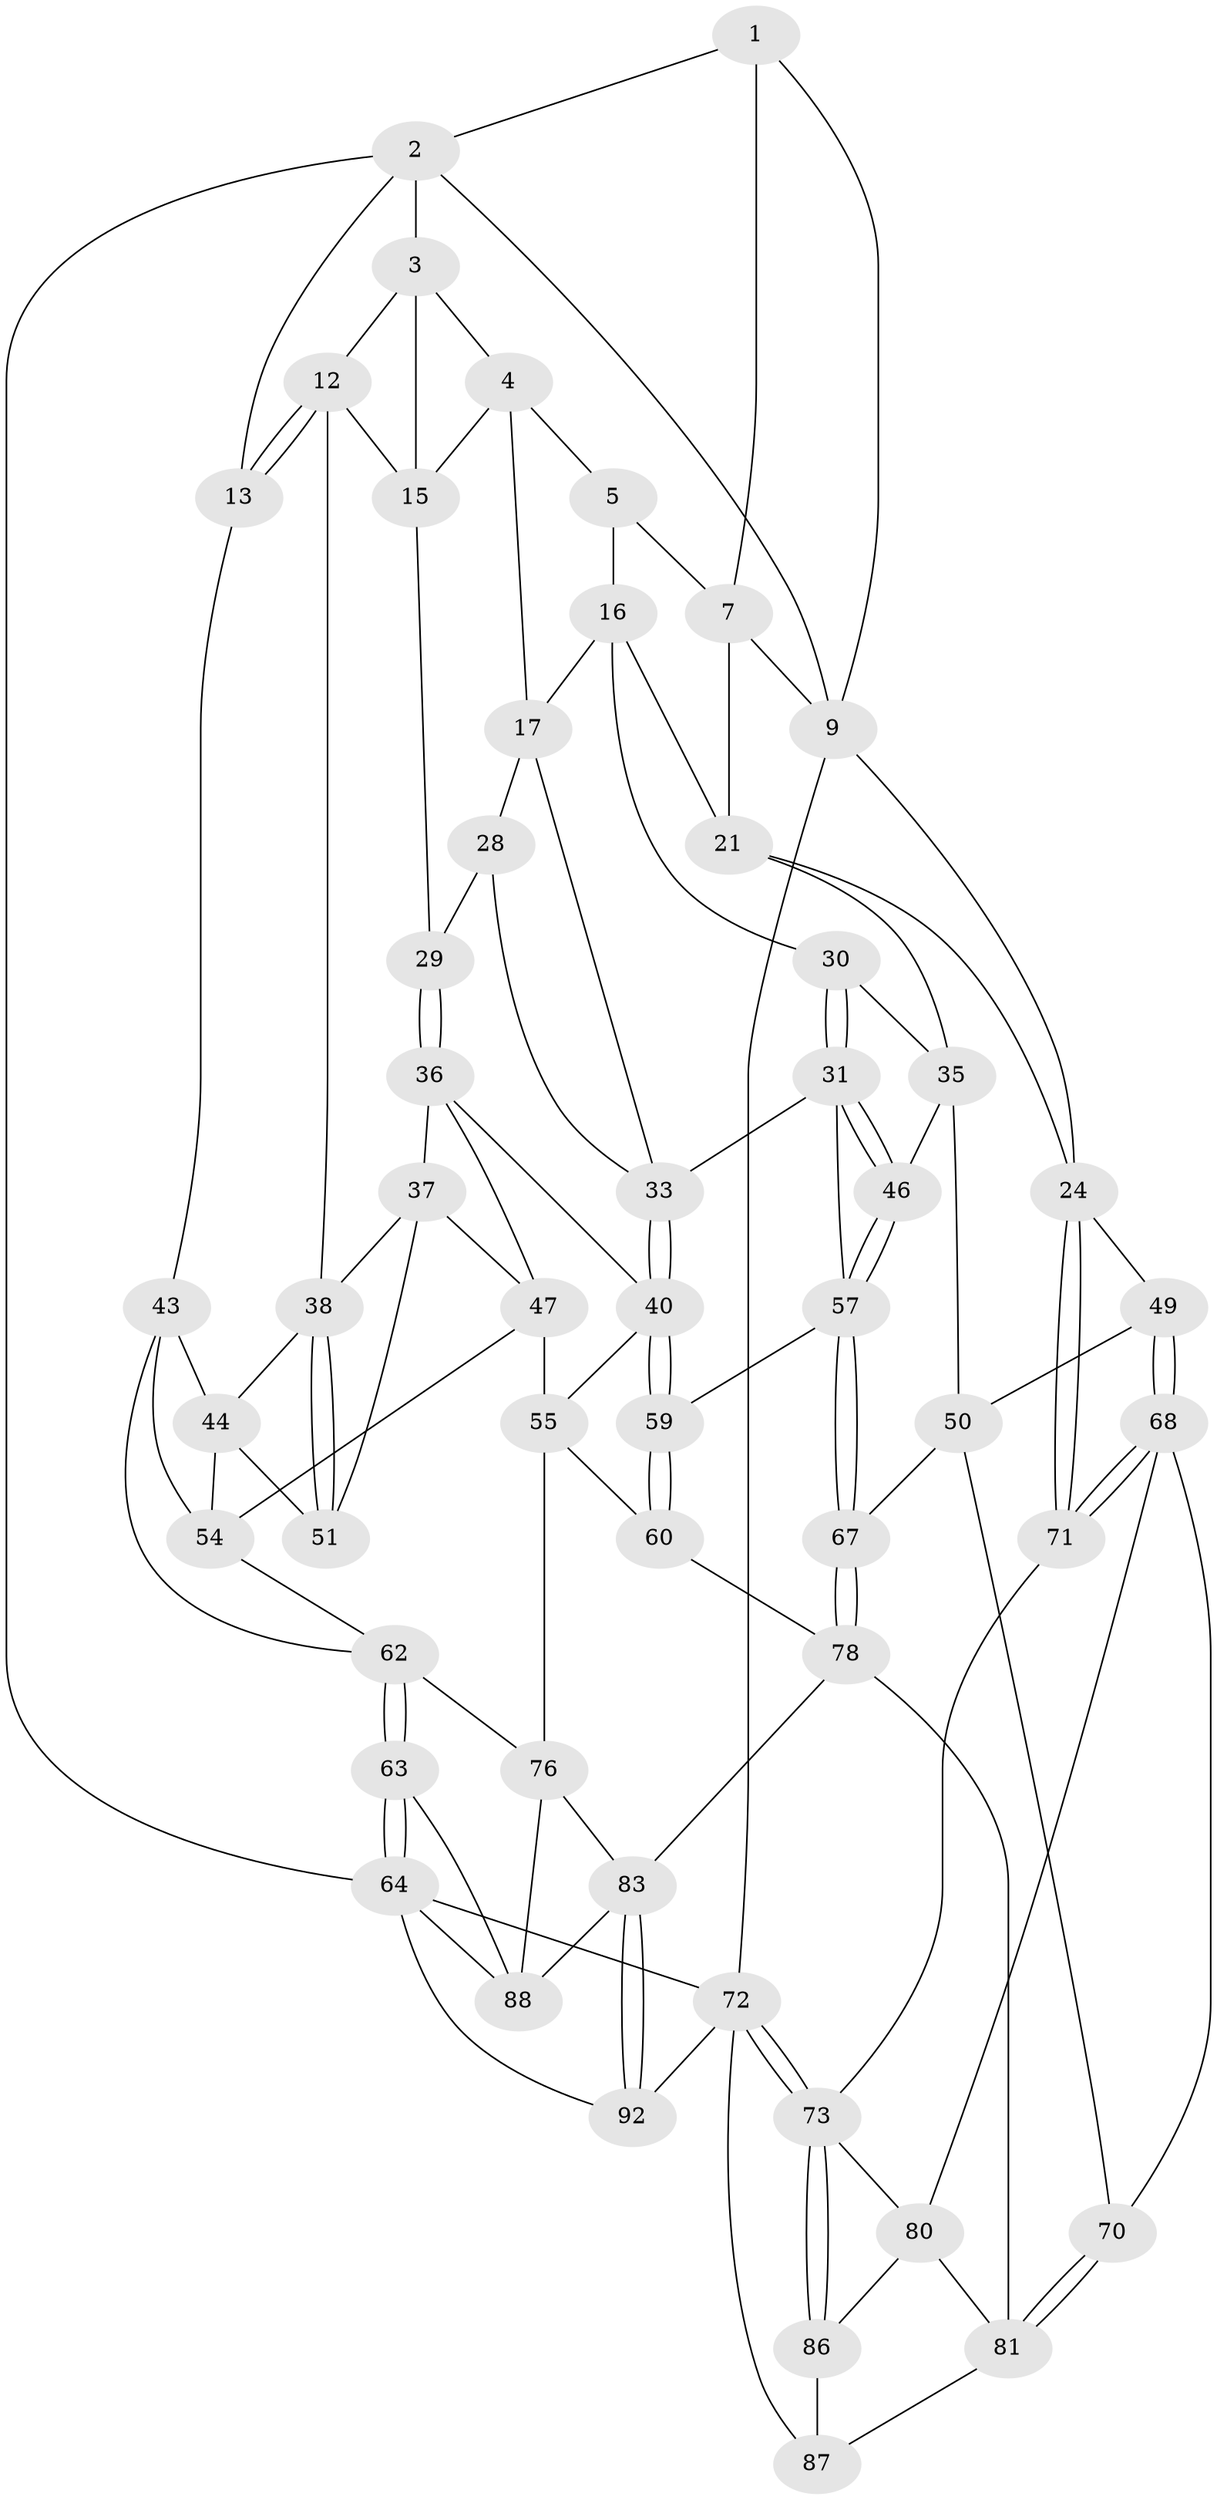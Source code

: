 // Generated by graph-tools (version 1.1) at 2025/24/03/03/25 07:24:35]
// undirected, 54 vertices, 121 edges
graph export_dot {
graph [start="1"]
  node [color=gray90,style=filled];
  1 [pos="+0.7492310218041761+0",super="+6"];
  2 [pos="+0.33715866928632354+0",super="+10"];
  3 [pos="+0.3391243260871259+0",super="+11"];
  4 [pos="+0.39317731446907056+0",super="+14"];
  5 [pos="+0.6718104557423301+0.06093632493994834",super="+8"];
  7 [pos="+0.7817111181593436+0.11909336989129315",super="+20"];
  9 [pos="+1+0",super="+23"];
  12 [pos="+0.15796173131090205+0.10838448004468212",super="+19"];
  13 [pos="+0+0.14862064847156828"];
  15 [pos="+0.2813150222377422+0.28267060491015567",super="+18"];
  16 [pos="+0.6471836622594589+0.23441470833457298",super="+22"];
  17 [pos="+0.5147176832516771+0.2384125671546105",super="+27"];
  21 [pos="+0.8779656997360568+0.24963018373717552",super="+26"];
  24 [pos="+1+0.4475560739058645",super="+25"];
  28 [pos="+0.3282168293494916+0.38337592432920004"];
  29 [pos="+0.29080780775885473+0.37224787732496806"];
  30 [pos="+0.7167060102912058+0.348832025248484"];
  31 [pos="+0.6155405880004703+0.5155121304753281",super="+32"];
  33 [pos="+0.48664206495468404+0.5034276635714607",super="+34"];
  35 [pos="+0.7526092033586921+0.37464642913126145",super="+45"];
  36 [pos="+0.28504485235854043+0.42664844892993437",super="+42"];
  37 [pos="+0.2188218155535665+0.4470160180053534",super="+48"];
  38 [pos="+0.14758534115422456+0.44130356131063614",super="+39"];
  40 [pos="+0.459573544005121+0.5260019201314118",super="+41"];
  43 [pos="+0+0.3648025774454566",super="+61"];
  44 [pos="+0.0434165604850678+0.3633546285928834",super="+52"];
  46 [pos="+0.6856185713507388+0.5616796909756022"];
  47 [pos="+0.3066407440218651+0.5148779459973177",super="+53"];
  49 [pos="+0.8016393505193155+0.583353564242555"];
  50 [pos="+0.7878742463703755+0.5824795817341435",super="+66"];
  51 [pos="+0.17756095075797915+0.5081001981102982"];
  54 [pos="+0.14948481834342728+0.6370965657281272",super="+65"];
  55 [pos="+0.2850530976358068+0.6925051587092802",super="+56"];
  57 [pos="+0.6275236402030641+0.7439673240202221",super="+58"];
  59 [pos="+0.44418708942210894+0.7005266960015692"];
  60 [pos="+0.4225493280105835+0.726286138237836"];
  62 [pos="+0+0.783701672297943",super="+75"];
  63 [pos="+0+0.8861614321180099"];
  64 [pos="+0+1",super="+90"];
  67 [pos="+0.6583638301958727+0.7945592059860468"];
  68 [pos="+0.9491857371586997+0.6593120260916749",super="+69"];
  70 [pos="+0.8165953206183354+0.7573238727878447"];
  71 [pos="+1+0.6530697442621154"];
  72 [pos="+1+1",super="+91"];
  73 [pos="+1+1",super="+74"];
  76 [pos="+0.19871568205858875+0.7502507289615759",super="+77"];
  78 [pos="+0.646195111346621+0.8592609944020405",super="+79"];
  80 [pos="+0.8779047941116507+0.8141990119321725",super="+82"];
  81 [pos="+0.8334693708799712+0.8361193608653079",super="+85"];
  83 [pos="+0.43609684338864674+1",super="+84"];
  86 [pos="+0.8877323262390017+0.8991904664555497"];
  87 [pos="+0.8260089243625665+0.9413887134914761"];
  88 [pos="+0.10640833703891968+0.8987181123203567",super="+89"];
  92 [pos="+0.41925820642728356+1"];
  1 -- 2;
  1 -- 9;
  1 -- 7;
  2 -- 3;
  2 -- 64;
  2 -- 9;
  2 -- 13;
  3 -- 4;
  3 -- 12;
  3 -- 15;
  4 -- 5;
  4 -- 17;
  4 -- 15;
  5 -- 16;
  5 -- 7;
  7 -- 21;
  7 -- 9;
  9 -- 72;
  9 -- 24;
  12 -- 13;
  12 -- 13;
  12 -- 15;
  12 -- 38;
  13 -- 43;
  15 -- 29;
  16 -- 17;
  16 -- 21;
  16 -- 30;
  17 -- 28;
  17 -- 33;
  21 -- 35;
  21 -- 24;
  24 -- 71;
  24 -- 71;
  24 -- 49;
  28 -- 29;
  28 -- 33;
  29 -- 36;
  29 -- 36;
  30 -- 31;
  30 -- 31;
  30 -- 35;
  31 -- 46;
  31 -- 46;
  31 -- 33;
  31 -- 57;
  33 -- 40;
  33 -- 40;
  35 -- 50;
  35 -- 46;
  36 -- 37;
  36 -- 47;
  36 -- 40;
  37 -- 38;
  37 -- 51;
  37 -- 47;
  38 -- 51;
  38 -- 51;
  38 -- 44;
  40 -- 59;
  40 -- 59;
  40 -- 55;
  43 -- 44;
  43 -- 62;
  43 -- 54;
  44 -- 51;
  44 -- 54;
  46 -- 57;
  46 -- 57;
  47 -- 55;
  47 -- 54;
  49 -- 50;
  49 -- 68;
  49 -- 68;
  50 -- 67;
  50 -- 70;
  54 -- 62;
  55 -- 60;
  55 -- 76;
  57 -- 67;
  57 -- 67;
  57 -- 59;
  59 -- 60;
  59 -- 60;
  60 -- 78;
  62 -- 63;
  62 -- 63;
  62 -- 76;
  63 -- 64;
  63 -- 64;
  63 -- 88;
  64 -- 72;
  64 -- 88;
  64 -- 92;
  67 -- 78;
  67 -- 78;
  68 -- 71;
  68 -- 71;
  68 -- 80;
  68 -- 70;
  70 -- 81;
  70 -- 81;
  71 -- 73;
  72 -- 73;
  72 -- 73;
  72 -- 92;
  72 -- 87;
  73 -- 86;
  73 -- 86;
  73 -- 80;
  76 -- 83;
  76 -- 88;
  78 -- 83;
  78 -- 81;
  80 -- 81;
  80 -- 86;
  81 -- 87;
  83 -- 92;
  83 -- 92;
  83 -- 88;
  86 -- 87;
}
